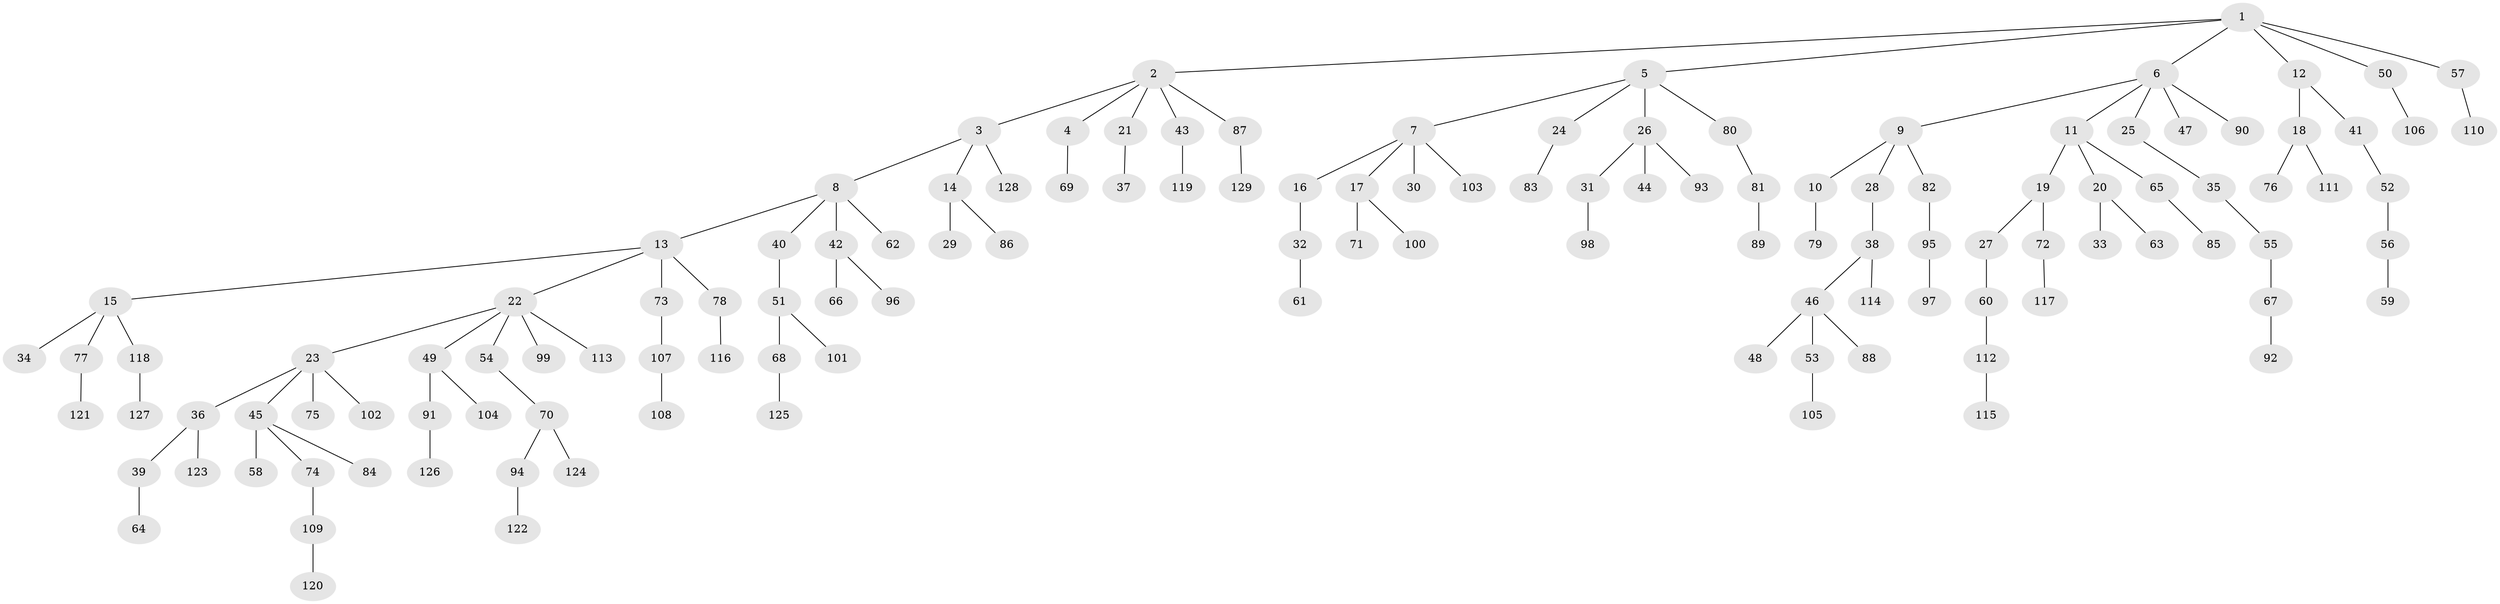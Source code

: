 // Generated by graph-tools (version 1.1) at 2025/36/03/09/25 02:36:28]
// undirected, 129 vertices, 128 edges
graph export_dot {
graph [start="1"]
  node [color=gray90,style=filled];
  1;
  2;
  3;
  4;
  5;
  6;
  7;
  8;
  9;
  10;
  11;
  12;
  13;
  14;
  15;
  16;
  17;
  18;
  19;
  20;
  21;
  22;
  23;
  24;
  25;
  26;
  27;
  28;
  29;
  30;
  31;
  32;
  33;
  34;
  35;
  36;
  37;
  38;
  39;
  40;
  41;
  42;
  43;
  44;
  45;
  46;
  47;
  48;
  49;
  50;
  51;
  52;
  53;
  54;
  55;
  56;
  57;
  58;
  59;
  60;
  61;
  62;
  63;
  64;
  65;
  66;
  67;
  68;
  69;
  70;
  71;
  72;
  73;
  74;
  75;
  76;
  77;
  78;
  79;
  80;
  81;
  82;
  83;
  84;
  85;
  86;
  87;
  88;
  89;
  90;
  91;
  92;
  93;
  94;
  95;
  96;
  97;
  98;
  99;
  100;
  101;
  102;
  103;
  104;
  105;
  106;
  107;
  108;
  109;
  110;
  111;
  112;
  113;
  114;
  115;
  116;
  117;
  118;
  119;
  120;
  121;
  122;
  123;
  124;
  125;
  126;
  127;
  128;
  129;
  1 -- 2;
  1 -- 5;
  1 -- 6;
  1 -- 12;
  1 -- 50;
  1 -- 57;
  2 -- 3;
  2 -- 4;
  2 -- 21;
  2 -- 43;
  2 -- 87;
  3 -- 8;
  3 -- 14;
  3 -- 128;
  4 -- 69;
  5 -- 7;
  5 -- 24;
  5 -- 26;
  5 -- 80;
  6 -- 9;
  6 -- 11;
  6 -- 25;
  6 -- 47;
  6 -- 90;
  7 -- 16;
  7 -- 17;
  7 -- 30;
  7 -- 103;
  8 -- 13;
  8 -- 40;
  8 -- 42;
  8 -- 62;
  9 -- 10;
  9 -- 28;
  9 -- 82;
  10 -- 79;
  11 -- 19;
  11 -- 20;
  11 -- 65;
  12 -- 18;
  12 -- 41;
  13 -- 15;
  13 -- 22;
  13 -- 73;
  13 -- 78;
  14 -- 29;
  14 -- 86;
  15 -- 34;
  15 -- 77;
  15 -- 118;
  16 -- 32;
  17 -- 71;
  17 -- 100;
  18 -- 76;
  18 -- 111;
  19 -- 27;
  19 -- 72;
  20 -- 33;
  20 -- 63;
  21 -- 37;
  22 -- 23;
  22 -- 49;
  22 -- 54;
  22 -- 99;
  22 -- 113;
  23 -- 36;
  23 -- 45;
  23 -- 75;
  23 -- 102;
  24 -- 83;
  25 -- 35;
  26 -- 31;
  26 -- 44;
  26 -- 93;
  27 -- 60;
  28 -- 38;
  31 -- 98;
  32 -- 61;
  35 -- 55;
  36 -- 39;
  36 -- 123;
  38 -- 46;
  38 -- 114;
  39 -- 64;
  40 -- 51;
  41 -- 52;
  42 -- 66;
  42 -- 96;
  43 -- 119;
  45 -- 58;
  45 -- 74;
  45 -- 84;
  46 -- 48;
  46 -- 53;
  46 -- 88;
  49 -- 91;
  49 -- 104;
  50 -- 106;
  51 -- 68;
  51 -- 101;
  52 -- 56;
  53 -- 105;
  54 -- 70;
  55 -- 67;
  56 -- 59;
  57 -- 110;
  60 -- 112;
  65 -- 85;
  67 -- 92;
  68 -- 125;
  70 -- 94;
  70 -- 124;
  72 -- 117;
  73 -- 107;
  74 -- 109;
  77 -- 121;
  78 -- 116;
  80 -- 81;
  81 -- 89;
  82 -- 95;
  87 -- 129;
  91 -- 126;
  94 -- 122;
  95 -- 97;
  107 -- 108;
  109 -- 120;
  112 -- 115;
  118 -- 127;
}
